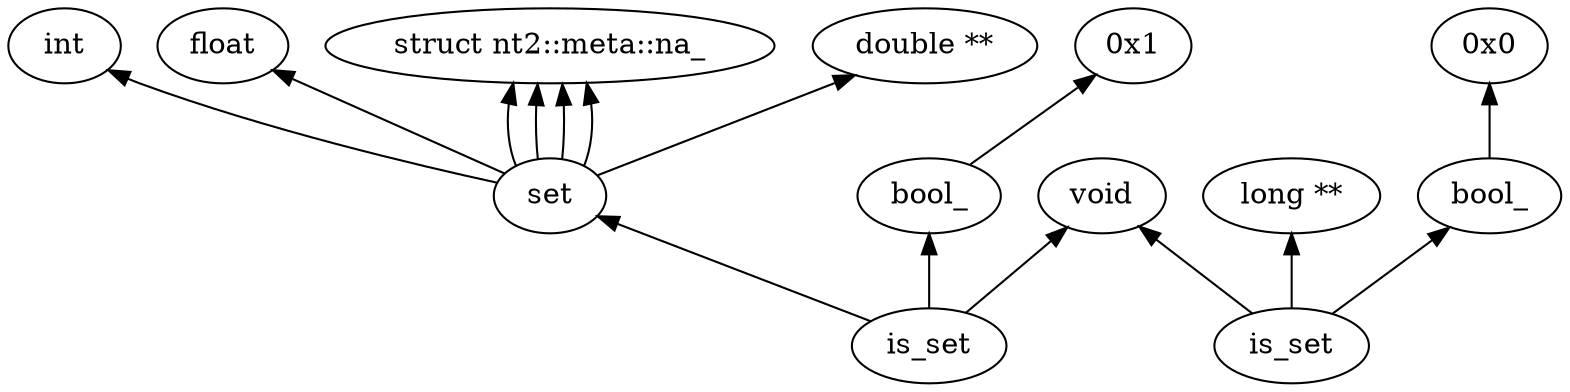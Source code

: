 digraph {
rankdir="BT";
n142536448[label="void"];
n142536568[label="int"];
n142536760[label="float"];
n144346760[label="struct nt2::meta::na_"];
n147821072[label="double **"];
n147822848[label="long **"];
n61160444353[label="is_set"];
n62377987928[label="bool_"];
n62466068535[label="set"];
n62669703775[label="is_set"];
n62695858800[label="bool_"];
n81030972443[label="0x1"];
n81773484321[label="0x0"];

n61160444353 -> n62466068535;
n61160444353 -> n142536448;
n61160444353 -> n62695858800;
n62377987928 -> n81773484321;
n62466068535 -> n142536568;
n62466068535 -> n142536760;
n62466068535 -> n147821072;
n62466068535 -> n144346760;
n62466068535 -> n144346760;
n62466068535 -> n144346760;
n62466068535 -> n144346760;
n62669703775 -> n147822848;
n62669703775 -> n142536448;
n62669703775 -> n62377987928;
n62695858800 -> n81030972443;

}
